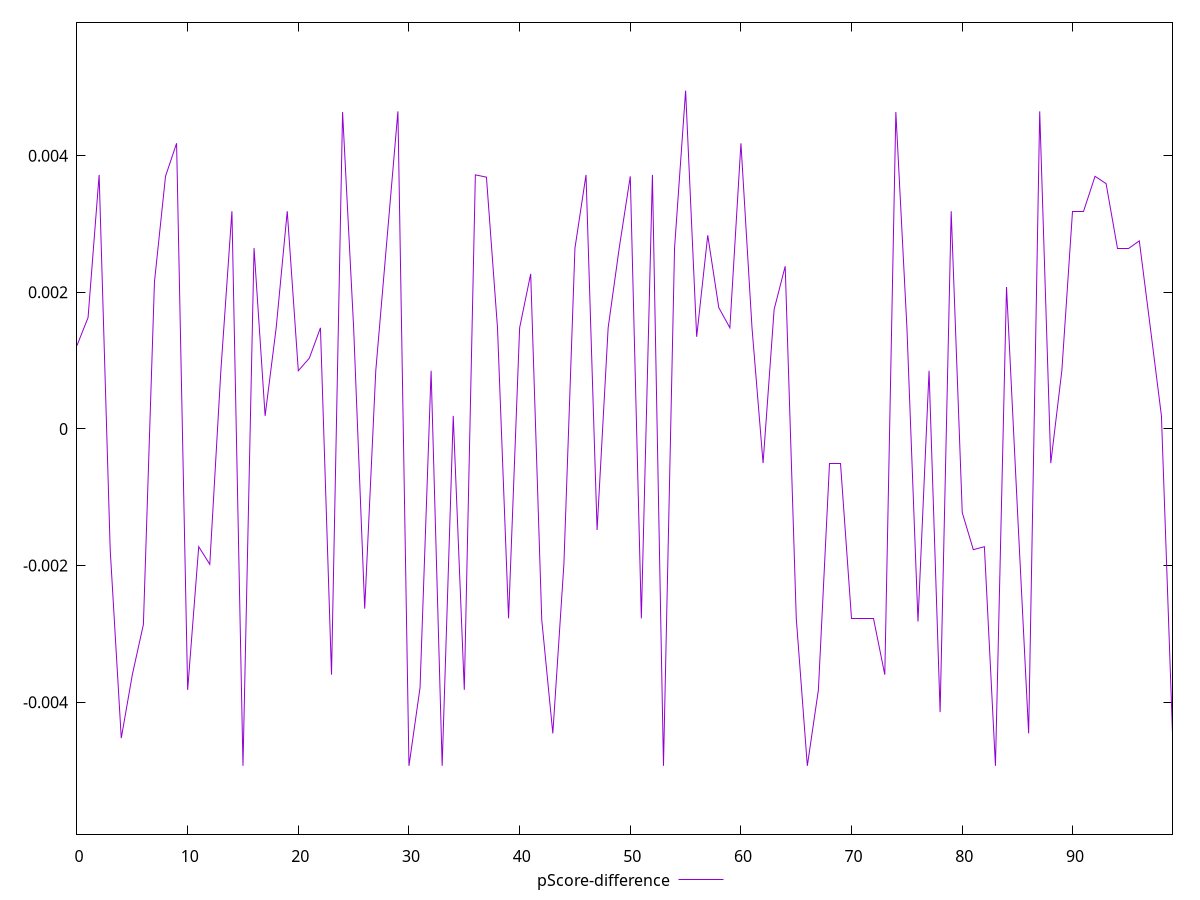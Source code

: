 reset

$pScoreDifference <<EOF
0 0.0012208704061611453
1 0.0016300262653375919
2 0.0037182073683034167
3 -0.0017680079343623811
4 -0.004526535494477901
5 -0.0035979075473533406
6 -0.0028629248919921357
7 0.002152306932582504
8 0.0036973680837035783
9 0.004180911427837053
10 -0.003820488846306036
11 -0.0017242559293934034
12 -0.0019824163247981197
13 0.0008507430743767141
14 0.0031862003898535107
15 -0.004931822957321863
16 0.002646666879303372
17 0.00019072068583270152
18 0.0014796308990092655
19 0.0031862003898535107
20 0.0008507430743767141
21 0.0010366451517385133
22 0.0014796308990092655
23 -0.0035979075473533406
24 0.0046375893622611075
25 0.0014796308990092655
26 -0.0026309534147982427
27 0.0008507430743767141
28 0.0027521983514116055
29 0.004648231415178894
30 -0.004931822957321863
31 -0.003788635213870517
32 0.0008507430743767141
33 -0.004931822957321863
34 0.00019072068583270152
35 -0.00381923076817825
36 0.0037182073683034167
37 0.003685417052522233
38 0.0014796308990092655
39 -0.002773119842727101
40 0.0014796308990092655
41 0.002268820400014193
42 -0.0027952360163326917
43 -0.004457294252225408
44 -0.0019824163247981197
45 0.002646666879303372
46 0.0037182073683034167
47 -0.0014794423933552903
48 0.0014796308990092655
49 0.002646666879303372
50 0.0036973680837035783
51 -0.002773119842727101
52 0.0037182073683034167
53 -0.004931822957321863
54 0.002646666879303372
55 0.004951707034809072
56 0.0013481705698066282
57 0.0028340001026992967
58 0.0017738731402565655
59 0.0014796308990092655
60 0.004180911427837053
61 0.0014796308990092655
62 -0.0005010742659318224
63 0.0017497961668426765
64 0.002380450947402357
65 -0.002773119842727101
66 -0.004931822957321863
67 -0.003820488846306036
68 -0.0005010742659318224
69 -0.0005010742659318224
70 -0.002773119842727101
71 -0.002773119842727101
72 -0.002773119842727101
73 -0.0035979075473533406
74 0.0046375893622611075
75 0.0014796308990092655
76 -0.002819563924153945
77 0.0008507430743767141
78 -0.004145744743268787
79 0.0031862003898535107
80 -0.001225256415974929
81 -0.0017680079343623811
82 -0.0017242559293934034
83 -0.004931822957321863
84 0.002078044736882445
85 -0.001225256415974929
86 -0.004457294252225408
87 0.004648231415178894
88 -0.0005010742659318224
89 0.0008507430743767141
90 0.0031862003898535107
91 0.0031862003898535107
92 0.0036973680837035783
93 0.0035898170791611728
94 0.002646666879303372
95 0.002646666879303372
96 0.0027521983514116055
97 0.0014796308990092655
98 0.00019072068583270152
99 -0.004457294252225408
EOF

set key outside below
set xrange [0:99]
set yrange [-0.005931822957321863:0.005951707034809072]
set trange [-0.005931822957321863:0.005951707034809072]
set terminal svg size 640, 500 enhanced background rgb 'white'
set output "report_00019_2021-02-10T18-14-37.922Z//max-potential-fid/samples/pages+cached+noadtech/pScore-difference/values.svg"

plot $pScoreDifference title "pScore-difference" with line

reset
